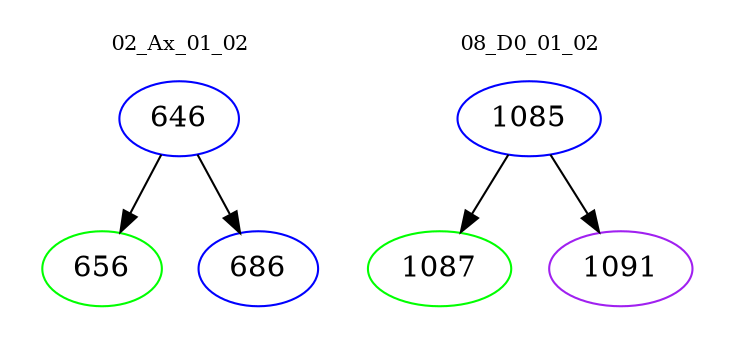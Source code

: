 digraph{
subgraph cluster_0 {
color = white
label = "02_Ax_01_02";
fontsize=10;
T0_646 [label="646", color="blue"]
T0_646 -> T0_656 [color="black"]
T0_656 [label="656", color="green"]
T0_646 -> T0_686 [color="black"]
T0_686 [label="686", color="blue"]
}
subgraph cluster_1 {
color = white
label = "08_D0_01_02";
fontsize=10;
T1_1085 [label="1085", color="blue"]
T1_1085 -> T1_1087 [color="black"]
T1_1087 [label="1087", color="green"]
T1_1085 -> T1_1091 [color="black"]
T1_1091 [label="1091", color="purple"]
}
}
